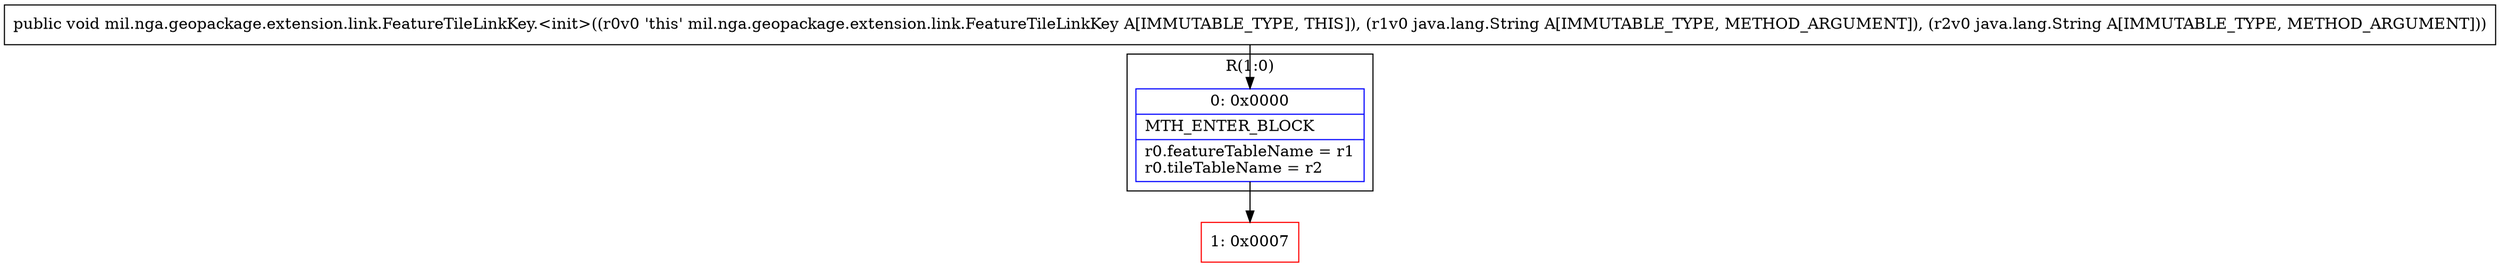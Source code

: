 digraph "CFG formil.nga.geopackage.extension.link.FeatureTileLinkKey.\<init\>(Ljava\/lang\/String;Ljava\/lang\/String;)V" {
subgraph cluster_Region_1409190022 {
label = "R(1:0)";
node [shape=record,color=blue];
Node_0 [shape=record,label="{0\:\ 0x0000|MTH_ENTER_BLOCK\l|r0.featureTableName = r1\lr0.tileTableName = r2\l}"];
}
Node_1 [shape=record,color=red,label="{1\:\ 0x0007}"];
MethodNode[shape=record,label="{public void mil.nga.geopackage.extension.link.FeatureTileLinkKey.\<init\>((r0v0 'this' mil.nga.geopackage.extension.link.FeatureTileLinkKey A[IMMUTABLE_TYPE, THIS]), (r1v0 java.lang.String A[IMMUTABLE_TYPE, METHOD_ARGUMENT]), (r2v0 java.lang.String A[IMMUTABLE_TYPE, METHOD_ARGUMENT])) }"];
MethodNode -> Node_0;
Node_0 -> Node_1;
}

